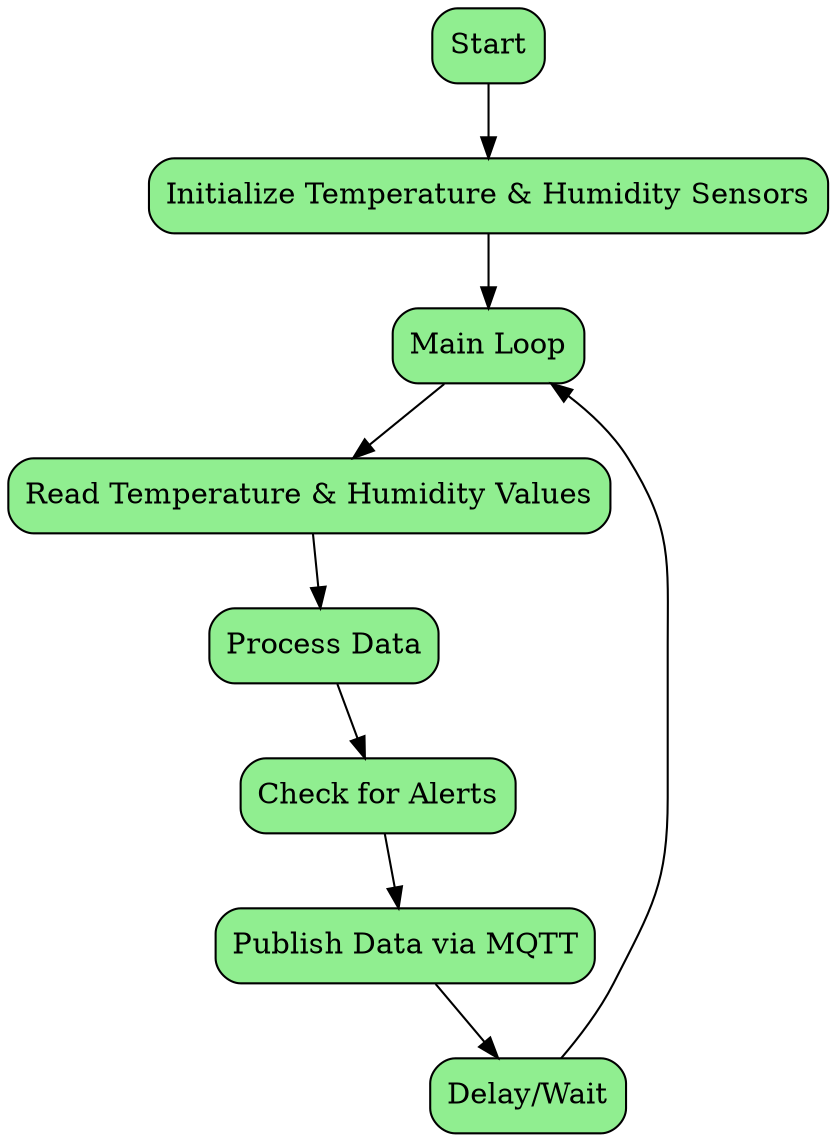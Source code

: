 digraph ESP32_Node2 {
  rankdir=TB;
  node [shape=box, style="rounded,filled", fillcolor=lightgreen];

  Start    [label="Start"];
  Init     [label="Initialize Temperature & Humidity Sensors"];
  Loop     [label="Main Loop"];
  Read     [label="Read Temperature & Humidity Values"];
  Process  [label="Process Data"];
  Check    [label="Check for Alerts"];
  Publish  [label="Publish Data via MQTT"];
  Wait     [label="Delay/Wait"];

  Start -> Init;
  Init -> Loop;
  Loop -> Read;
  Read -> Process;
  Process -> Check;
  Check -> Publish;
  Publish -> Wait;
  Wait -> Loop;
}

